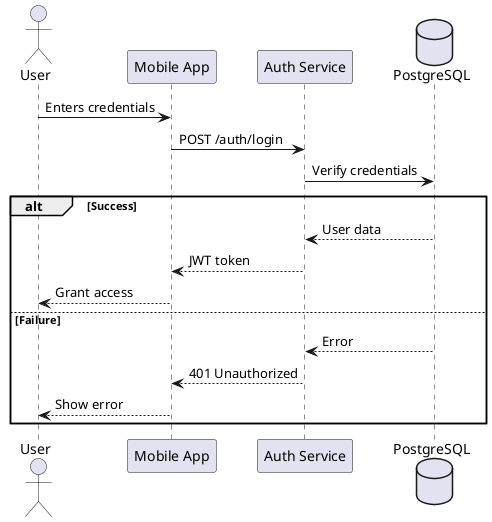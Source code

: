 @startuml Auth Sequence
actor User
participant "Mobile App" as App
participant "Auth Service" as Auth
database "PostgreSQL" as DB

User -> App: Enters credentials
App -> Auth: POST /auth/login
Auth -> DB: Verify credentials
alt Success
    DB --> Auth: User data
    Auth --> App: JWT token
    App --> User: Grant access
else Failure
    DB --> Auth: Error
    Auth --> App: 401 Unauthorized
    App --> User: Show error
end
@enduml